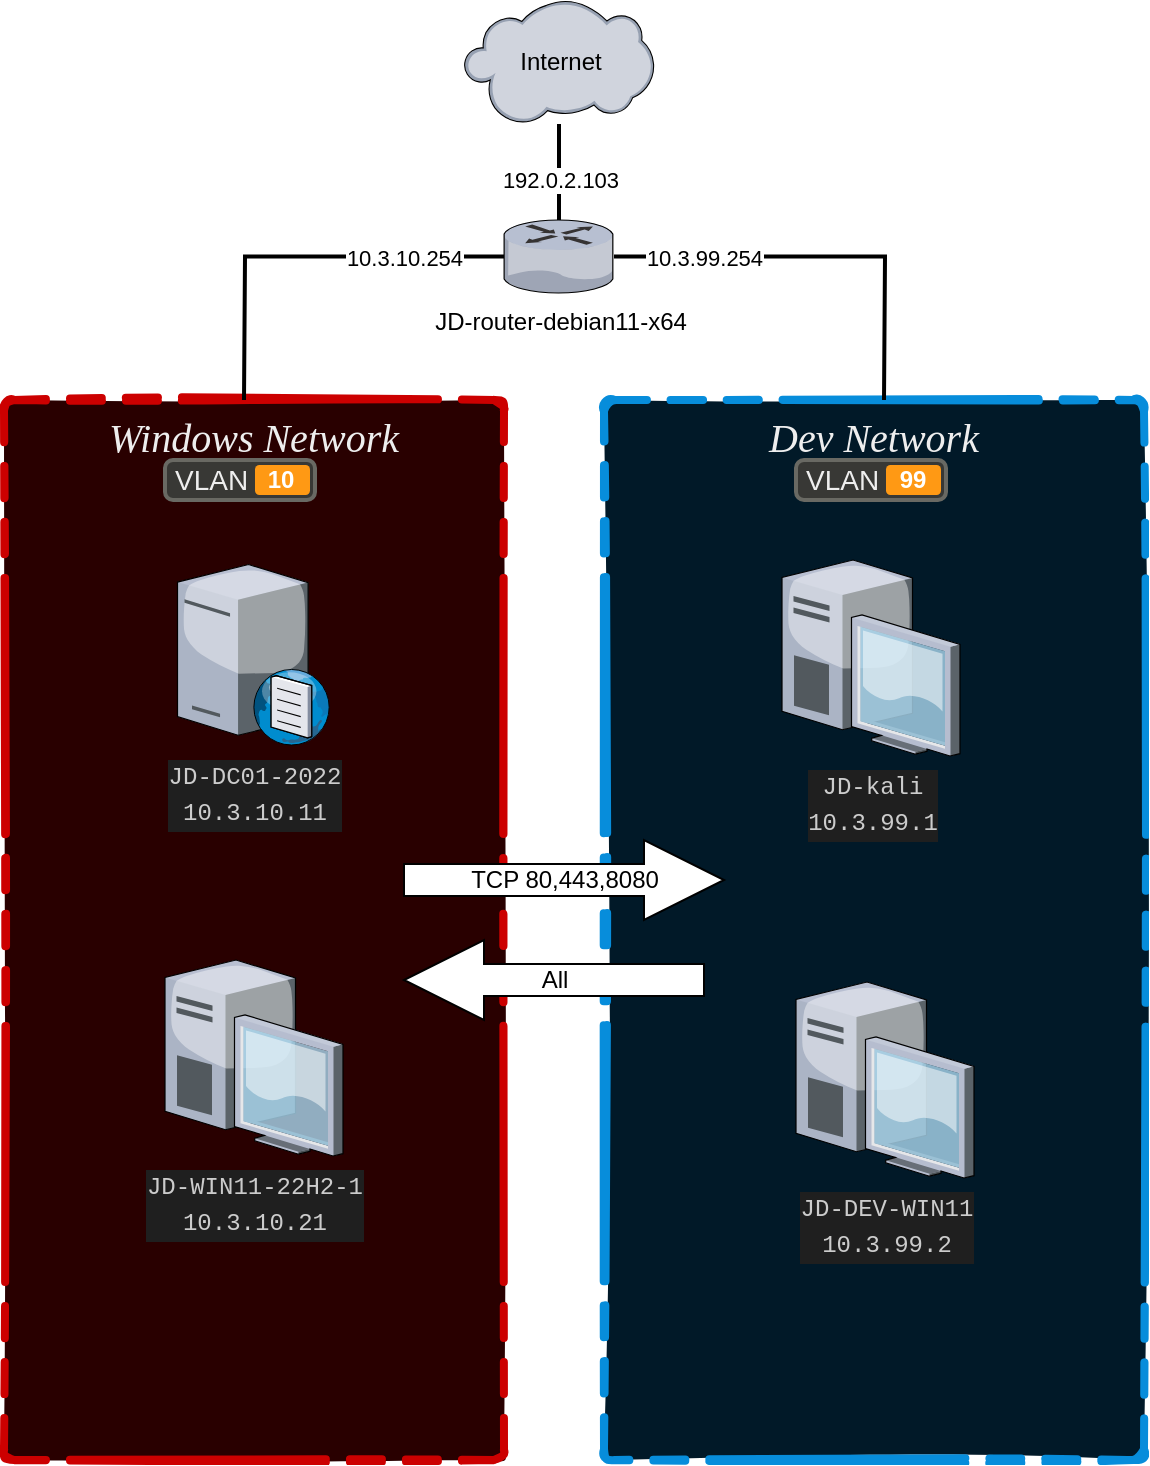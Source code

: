<mxfile version="23.0.2" type="device">
  <diagram name="Page-1" id="k_pU4sEdJq7sjTtrIQzn">
    <mxGraphModel dx="1408" dy="1147" grid="1" gridSize="10" guides="1" tooltips="1" connect="1" arrows="1" fold="1" page="1" pageScale="1" pageWidth="850" pageHeight="1100" math="0" shadow="0">
      <root>
        <mxCell id="0" />
        <mxCell id="1" parent="0" />
        <mxCell id="hhyFniFmthd2EChraroV-1" value="&lt;font style=&quot;font-size: 20px&quot;&gt;&lt;font face=&quot;Titillium Web&quot;&gt;&lt;i&gt;Windows Network&lt;/i&gt;&lt;/font&gt;&lt;br&gt;&lt;/font&gt;" style="whiteSpace=wrap;html=1;rounded=1;arcSize=2;shadow=0;glass=0;dashed=1;comic=0;strokeColor=#c00;strokeWidth=4;fillColor=#290000;fontSize=16;align=center;labelPosition=center;verticalLabelPosition=middle;verticalAlign=top;fontStyle=0;horizontal=1;spacingLeft=0;connectable=0;container=1;collapsible=0;recursiveResize=0;dashPattern=4 3 4 3 4 3 32 3;sketch=1;fillStyle=solid;fontColor=#EEEEEE;" parent="1" vertex="1">
          <mxGeometry x="120" y="210" width="250" height="530" as="geometry" />
        </mxCell>
        <mxCell id="hhyFniFmthd2EChraroV-3" value="&lt;font style=&quot;font-size: 12px&quot;&gt;10&lt;br&gt;&lt;/font&gt;" style="shape=stencil(rVNNb8MgDP01XKsEyrocq3Q5TTvuzhK3QSWhImzt9utncLcJNU2mquJg/PFs82yYKIdWHYDxrFcdMLFhnG9svQeHptJ2BzsEp1FvYNCF15aCeEbqkdSVDKp4YtmaBVfGRLm1DnbOvvdN4vh1a2Nqa2yoRDJmYlyIRzyS8jNejaIH7+wexvEPBR7xH/xRN74Nr4iSHjaN29rej1cFgHnooL8Cn1FEYL6cBkX+HNQe1RNBzsx/Jloyh4spKVf/lfwxXu0TB0P0TAR5OIWWMI6Svj6vXyjtuUuZdFmQ9qGM3vVk6nTTmDnKru5IVRXFDdwt07b4Qib08dUiJTCXIwTmM7sZur7vCokSLRf/KVrp/0bDNw==);html=1;labelPosition=center;align=center;spacingLeft=40;dashed=0;shadow=0;fillColor=#383835;rounded=1;glass=0;labelBackgroundColor=none;sketch=0;fontColor=#FFFFFF;fontSize=9;verticalLabelPosition=middle;verticalAlign=middle;spacingBottom=0;spacing=0;spacingTop=0;fontStyle=1;arcSize=4;strokeColor=#696963;" parent="hhyFniFmthd2EChraroV-1" vertex="1">
          <mxGeometry x="80.5" y="30" width="75" height="20" as="geometry" />
        </mxCell>
        <mxCell id="hhyFniFmthd2EChraroV-12" value="&lt;div style=&quot;color: rgb(204, 204, 204); background-color: rgb(31, 31, 31); font-family: Menlo, Monaco, &amp;quot;Courier New&amp;quot;, monospace; line-height: 18px;&quot;&gt;JD-WIN11-22H2-1&lt;/div&gt;&lt;div style=&quot;color: rgb(204, 204, 204); background-color: rgb(31, 31, 31); font-family: Menlo, Monaco, &amp;quot;Courier New&amp;quot;, monospace; line-height: 18px;&quot;&gt;10.3.10.21&lt;/div&gt;" style="verticalLabelPosition=bottom;sketch=0;aspect=fixed;html=1;verticalAlign=top;strokeColor=none;align=center;outlineConnect=0;shape=mxgraph.citrix.desktop;" parent="hhyFniFmthd2EChraroV-1" vertex="1">
          <mxGeometry x="80.5" y="280" width="89" height="98" as="geometry" />
        </mxCell>
        <mxCell id="hhyFniFmthd2EChraroV-13" value="&lt;div style=&quot;color: rgb(204, 204, 204); background-color: rgb(31, 31, 31); font-family: Menlo, Monaco, &amp;quot;Courier New&amp;quot;, monospace; line-height: 18px;&quot;&gt;JD-DC01-2022&lt;/div&gt;&lt;div style=&quot;color: rgb(204, 204, 204); background-color: rgb(31, 31, 31); font-family: Menlo, Monaco, &amp;quot;Courier New&amp;quot;, monospace; line-height: 18px;&quot;&gt;10.3.10.11&lt;/div&gt;" style="verticalLabelPosition=bottom;sketch=0;aspect=fixed;html=1;verticalAlign=top;strokeColor=none;align=center;outlineConnect=0;shape=mxgraph.citrix.dns_server;" parent="hhyFniFmthd2EChraroV-1" vertex="1">
          <mxGeometry x="86.75" y="80" width="76.5" height="92.5" as="geometry" />
        </mxCell>
        <mxCell id="hhyFniFmthd2EChraroV-6" value="&lt;font style=&quot;font-size: 20px&quot;&gt;&lt;font data-font-src=&quot;https://fonts.googleapis.com/css?family=Titillium+Web&quot; face=&quot;Titillium Web&quot;&gt;&lt;i&gt;Dev Network&lt;/i&gt;&lt;/font&gt;&lt;br&gt;&lt;/font&gt;" style="whiteSpace=wrap;html=1;rounded=1;arcSize=2;shadow=0;glass=0;dashed=1;comic=0;strokeColor=#078DDB;strokeWidth=4;fillColor=#011928;fontSize=16;align=center;labelPosition=center;verticalLabelPosition=middle;verticalAlign=top;fontStyle=0;horizontal=1;spacingLeft=0;connectable=0;container=1;collapsible=0;recursiveResize=0;dashPattern=4 3 4 3 4 3 32 3;sketch=1;fillStyle=solid;fontColor=#EEEEEE;sketchStyle=rough;" parent="1" vertex="1">
          <mxGeometry x="420" y="210" width="270" height="530" as="geometry" />
        </mxCell>
        <mxCell id="hhyFniFmthd2EChraroV-9" value="&lt;font style=&quot;font-size: 12px&quot;&gt;99&lt;br&gt;&lt;/font&gt;" style="shape=stencil(rVNNb8MgDP01XKsEyrocq3Q5TTvuzhK3QSWhImzt9utncLcJNU2mquJg/PFs82yYKIdWHYDxrFcdMLFhnG9svQeHptJ2BzsEp1FvYNCF15aCeEbqkdSVDKp4YtmaBVfGRLm1DnbOvvdN4vh1a2Nqa2yoRDJmYlyIRzyS8jNejaIH7+wexvEPBR7xH/xRN74Nr4iSHjaN29rej1cFgHnooL8Cn1FEYL6cBkX+HNQe1RNBzsx/Jloyh4spKVf/lfwxXu0TB0P0TAR5OIWWMI6Svj6vXyjtuUuZdFmQ9qGM3vVk6nTTmDnKru5IVRXFDdwt07b4Qib08dUiJTCXIwTmM7sZur7vCokSLRf/KVrp/0bDNw==);html=1;labelPosition=center;align=center;spacingLeft=40;dashed=0;shadow=0;fillColor=#383835;rounded=1;glass=0;labelBackgroundColor=none;sketch=0;fontColor=#FFFFFF;fontSize=9;verticalLabelPosition=middle;verticalAlign=middle;spacingBottom=0;spacing=0;spacingTop=0;fontStyle=1;arcSize=4;strokeColor=#696963;" parent="hhyFniFmthd2EChraroV-6" vertex="1">
          <mxGeometry x="96" y="30" width="75" height="20" as="geometry" />
        </mxCell>
        <mxCell id="hhyFniFmthd2EChraroV-14" value="&lt;div style=&quot;color: rgb(204, 204, 204); background-color: rgb(31, 31, 31); font-family: Menlo, Monaco, &amp;quot;Courier New&amp;quot;, monospace; line-height: 18px;&quot;&gt;JD-kali&lt;/div&gt;&lt;div style=&quot;color: rgb(204, 204, 204); background-color: rgb(31, 31, 31); font-family: Menlo, Monaco, &amp;quot;Courier New&amp;quot;, monospace; line-height: 18px;&quot;&gt;10.3.99.1&lt;br&gt;&lt;/div&gt;" style="verticalLabelPosition=bottom;sketch=0;aspect=fixed;html=1;verticalAlign=top;strokeColor=none;align=center;outlineConnect=0;shape=mxgraph.citrix.desktop;" parent="hhyFniFmthd2EChraroV-6" vertex="1">
          <mxGeometry x="89" y="80" width="89" height="98" as="geometry" />
        </mxCell>
        <mxCell id="hhyFniFmthd2EChraroV-25" value="TCP 80,443,8080" style="html=1;shadow=0;dashed=0;align=center;verticalAlign=middle;shape=mxgraph.arrows2.arrow;dy=0.6;dx=40;notch=0;" parent="hhyFniFmthd2EChraroV-6" vertex="1">
          <mxGeometry x="-100" y="220" width="160" height="40" as="geometry" />
        </mxCell>
        <mxCell id="EYxU25_gotWe_34S0VmV-1" value="&lt;div style=&quot;color: rgb(204, 204, 204); background-color: rgb(31, 31, 31); font-family: Menlo, Monaco, &amp;quot;Courier New&amp;quot;, monospace; line-height: 18px;&quot;&gt;JD-DEV-WIN11&lt;/div&gt;&lt;div style=&quot;color: rgb(204, 204, 204); background-color: rgb(31, 31, 31); font-family: Menlo, Monaco, &amp;quot;Courier New&amp;quot;, monospace; line-height: 18px;&quot;&gt;10.3.99.2&lt;/div&gt;" style="verticalLabelPosition=bottom;sketch=0;aspect=fixed;html=1;verticalAlign=top;strokeColor=none;align=center;outlineConnect=0;shape=mxgraph.citrix.desktop;" parent="hhyFniFmthd2EChraroV-6" vertex="1">
          <mxGeometry x="96" y="291" width="89" height="98" as="geometry" />
        </mxCell>
        <mxCell id="hhyFniFmthd2EChraroV-16" style="edgeStyle=orthogonalEdgeStyle;rounded=0;orthogonalLoop=1;jettySize=auto;html=1;endArrow=none;endFill=0;strokeWidth=2;elbow=vertical;" parent="1" source="hhyFniFmthd2EChraroV-15" edge="1">
          <mxGeometry relative="1" as="geometry">
            <mxPoint x="240" y="210" as="targetPoint" />
          </mxGeometry>
        </mxCell>
        <mxCell id="hhyFniFmthd2EChraroV-19" value="10.3.10.254" style="edgeLabel;html=1;align=center;verticalAlign=middle;resizable=0;points=[];" parent="hhyFniFmthd2EChraroV-16" vertex="1" connectable="0">
          <mxGeometry x="-0.344" y="-1" relative="1" as="geometry">
            <mxPoint x="16" y="1" as="offset" />
          </mxGeometry>
        </mxCell>
        <mxCell id="hhyFniFmthd2EChraroV-17" style="edgeStyle=orthogonalEdgeStyle;rounded=0;orthogonalLoop=1;jettySize=auto;html=1;endArrow=none;endFill=0;strokeWidth=2;" parent="1" source="hhyFniFmthd2EChraroV-15" edge="1">
          <mxGeometry relative="1" as="geometry">
            <mxPoint x="560" y="210" as="targetPoint" />
          </mxGeometry>
        </mxCell>
        <mxCell id="hhyFniFmthd2EChraroV-18" value="10.3.99.254" style="edgeLabel;html=1;align=center;verticalAlign=middle;resizable=0;points=[];" parent="hhyFniFmthd2EChraroV-17" vertex="1" connectable="0">
          <mxGeometry x="-0.517" y="1" relative="1" as="geometry">
            <mxPoint x="-5" y="1" as="offset" />
          </mxGeometry>
        </mxCell>
        <mxCell id="hhyFniFmthd2EChraroV-27" value="" style="edgeStyle=orthogonalEdgeStyle;rounded=0;orthogonalLoop=1;jettySize=auto;html=1;strokeWidth=2;endArrow=none;endFill=0;" parent="1" source="hhyFniFmthd2EChraroV-15" target="hhyFniFmthd2EChraroV-26" edge="1">
          <mxGeometry relative="1" as="geometry" />
        </mxCell>
        <mxCell id="hhyFniFmthd2EChraroV-28" value="192.0.2.103" style="edgeLabel;html=1;align=center;verticalAlign=middle;resizable=0;points=[];" parent="hhyFniFmthd2EChraroV-27" vertex="1" connectable="0">
          <mxGeometry x="0.125" y="1" relative="1" as="geometry">
            <mxPoint x="1" y="7" as="offset" />
          </mxGeometry>
        </mxCell>
        <mxCell id="hhyFniFmthd2EChraroV-15" value="JD-router-debian11-x64" style="verticalLabelPosition=bottom;sketch=0;aspect=fixed;html=1;verticalAlign=top;strokeColor=none;align=center;outlineConnect=0;shape=mxgraph.citrix.router;" parent="1" vertex="1">
          <mxGeometry x="370" y="120" width="55" height="36.5" as="geometry" />
        </mxCell>
        <mxCell id="hhyFniFmthd2EChraroV-24" value="All" style="html=1;shadow=0;dashed=0;align=center;verticalAlign=middle;shape=mxgraph.arrows2.arrow;dy=0.6;dx=40;flipH=1;notch=0;" parent="1" vertex="1">
          <mxGeometry x="320" y="480" width="150" height="40" as="geometry" />
        </mxCell>
        <mxCell id="hhyFniFmthd2EChraroV-26" value="Internet" style="verticalLabelPosition=middle;sketch=0;aspect=fixed;html=1;verticalAlign=middle;strokeColor=none;align=center;outlineConnect=0;shape=mxgraph.citrix.cloud;labelPosition=center;fontColor=#000000;" parent="1" vertex="1">
          <mxGeometry x="350" y="10" width="95" height="62" as="geometry" />
        </mxCell>
      </root>
    </mxGraphModel>
  </diagram>
</mxfile>
